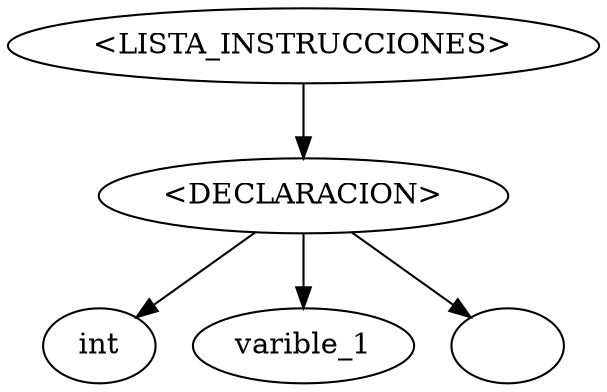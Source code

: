 digraph grph {
nodo0[label="<LISTA_INSTRUCCIONES>"];
nodo1[label="<DECLARACION>"];
nodo0->nodo1;
nodo2[label="int"];
nodo1->nodo2;
nodo3[label="varible_1"];
nodo1->nodo3;
nodo4[label=""];
nodo1->nodo4;
}